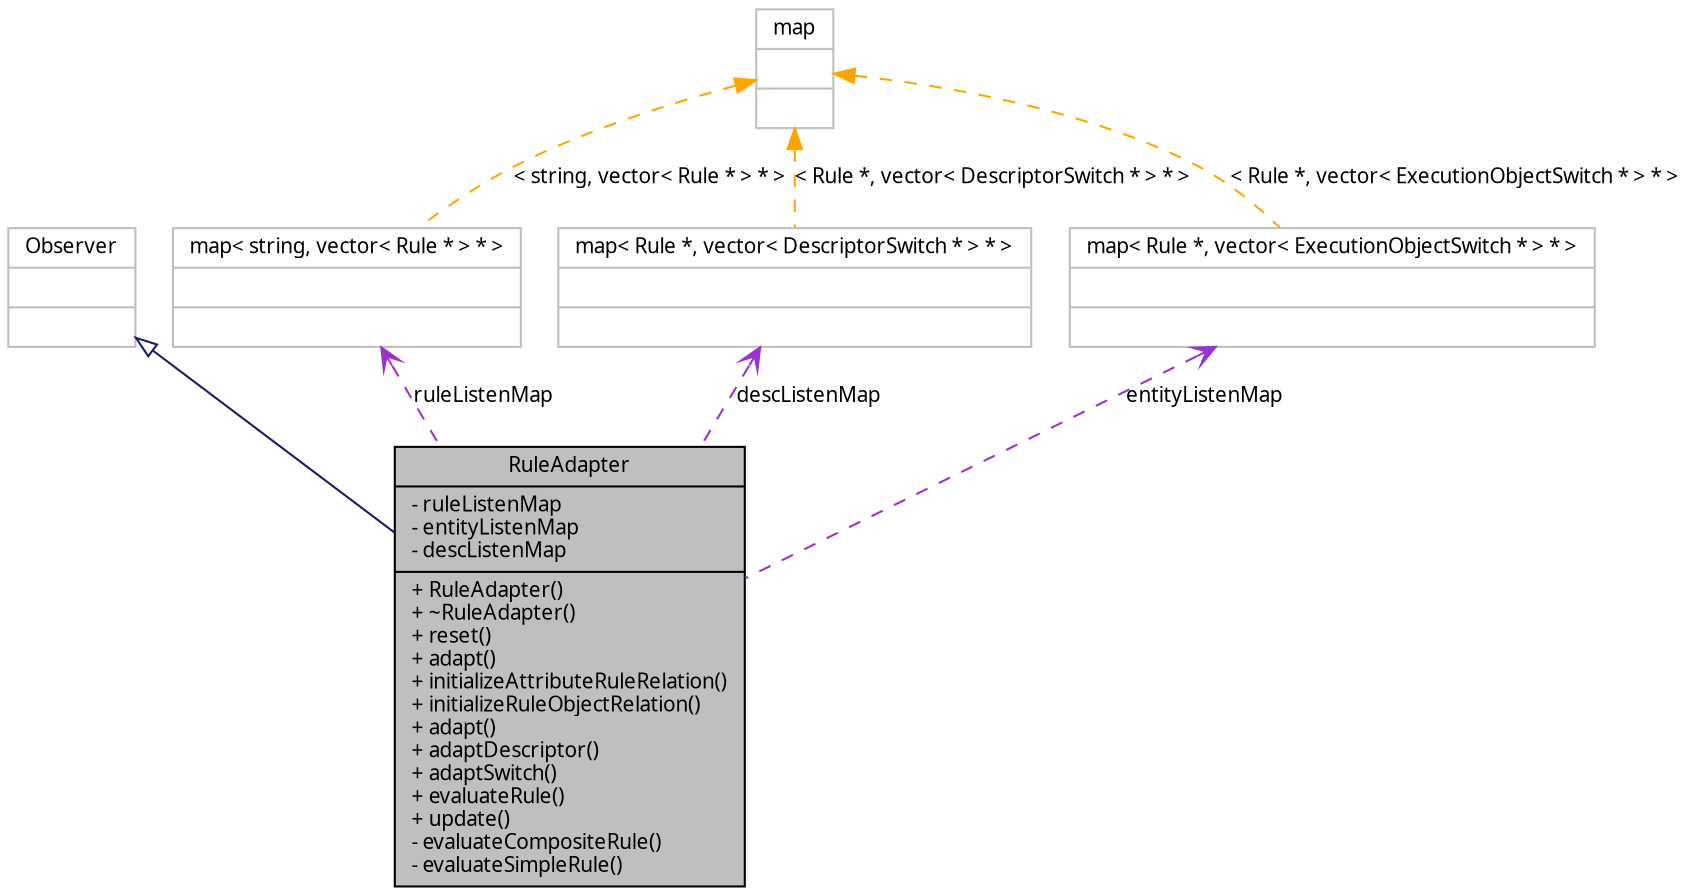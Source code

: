 digraph G
{
  edge [fontname="FreeSans.ttf",fontsize=10,labelfontname="FreeSans.ttf",labelfontsize=10];
  node [fontname="FreeSans.ttf",fontsize=10,shape=record];
  Node1 [label="{RuleAdapter\n|- ruleListenMap\l- entityListenMap\l- descListenMap\l|+ RuleAdapter()\l+ ~RuleAdapter()\l+ reset()\l+ adapt()\l+ initializeAttributeRuleRelation()\l+ initializeRuleObjectRelation()\l+ adapt()\l+ adaptDescriptor()\l+ adaptSwitch()\l+ evaluateRule()\l+ update()\l- evaluateCompositeRule()\l- evaluateSimpleRule()\l}",height=0.2,width=0.4,color="black", fillcolor="grey75", style="filled" fontcolor="black"];
  Node2 -> Node1 [dir=back,color="midnightblue",fontsize=10,style="solid",arrowtail="empty",fontname="FreeSans.ttf"];
  Node2 [label="{Observer\n||}",height=0.2,width=0.4,color="grey75", fillcolor="white", style="filled"];
  Node3 -> Node1 [dir=back,color="darkorchid3",fontsize=10,style="dashed",label="ruleListenMap",arrowtail="open",fontname="FreeSans.ttf"];
  Node3 [label="{map\< string, vector\< Rule * \> * \>\n||}",height=0.2,width=0.4,color="grey75", fillcolor="white", style="filled"];
  Node4 -> Node3 [dir=back,color="orange",fontsize=10,style="dashed",label="\< string, vector\< Rule * \> * \>",fontname="FreeSans.ttf"];
  Node4 [label="{map\n||}",height=0.2,width=0.4,color="grey75", fillcolor="white", style="filled",tooltip="STL class."];
  Node5 -> Node1 [dir=back,color="darkorchid3",fontsize=10,style="dashed",label="descListenMap",arrowtail="open",fontname="FreeSans.ttf"];
  Node5 [label="{map\< Rule *, vector\< DescriptorSwitch * \> * \>\n||}",height=0.2,width=0.4,color="grey75", fillcolor="white", style="filled"];
  Node4 -> Node5 [dir=back,color="orange",fontsize=10,style="dashed",label="\< Rule *, vector\< DescriptorSwitch * \> * \>",fontname="FreeSans.ttf"];
  Node6 -> Node1 [dir=back,color="darkorchid3",fontsize=10,style="dashed",label="entityListenMap",arrowtail="open",fontname="FreeSans.ttf"];
  Node6 [label="{map\< Rule *, vector\< ExecutionObjectSwitch * \> * \>\n||}",height=0.2,width=0.4,color="grey75", fillcolor="white", style="filled"];
  Node4 -> Node6 [dir=back,color="orange",fontsize=10,style="dashed",label="\< Rule *, vector\< ExecutionObjectSwitch * \> * \>",fontname="FreeSans.ttf"];
}
